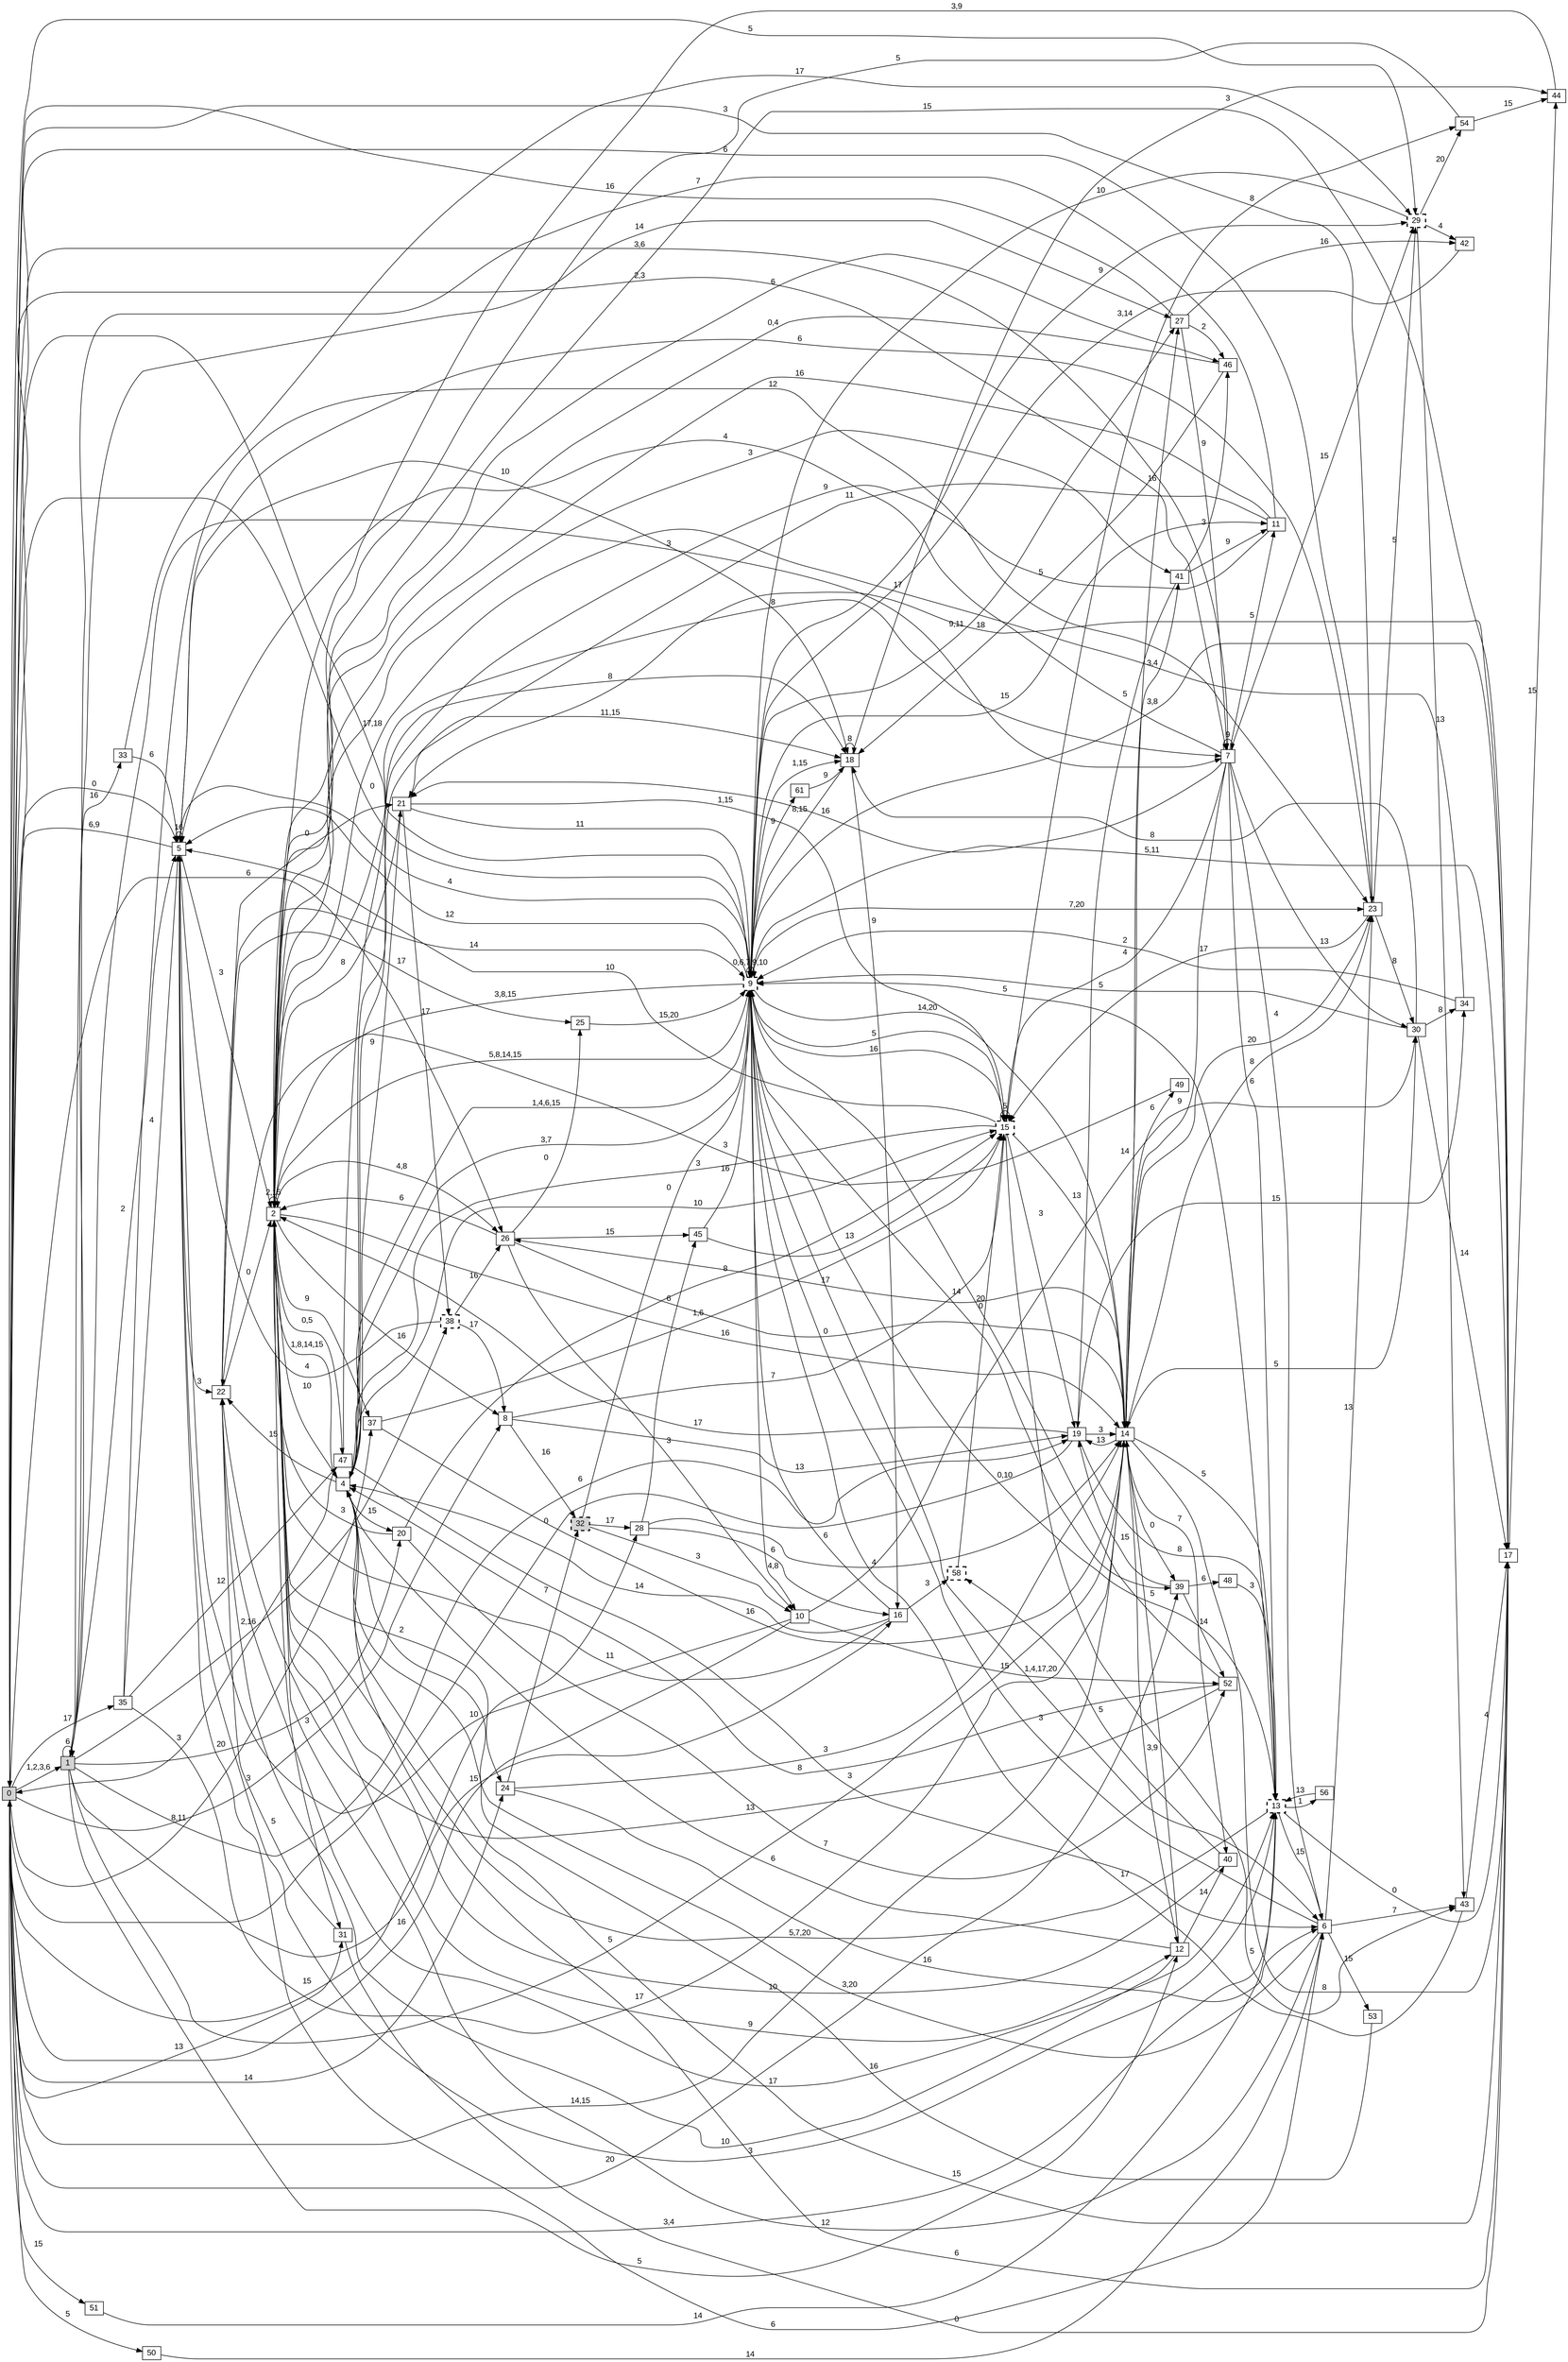 digraph "NDFA" {
  rankdir=LR
  node [shape=box width=0.1 height=0.1 fontname=Arial]
  edge [fontname=Arial]
/* Estados */
 s0 [label="0" style="filled"] /* I:1 F:0 D:0 */
 s1 [label="1" style="filled"] /* I:1 F:0 D:0 */
 s2 [label="2" ] /* I:0 F:0 D:0 */
 s4 [label="4" ] /* I:0 F:0 D:0 */
 s5 [label="5" ] /* I:0 F:0 D:0 */
 s6 [label="6" ] /* I:0 F:0 D:0 */
 s7 [label="7" ] /* I:0 F:0 D:0 */
 s8 [label="8" ] /* I:0 F:0 D:0 */
 s9 [label="9" style="bold,dashed"] /* I:0 F:1 D:0 */
 s10 [label="10" ] /* I:0 F:0 D:0 */
 s11 [label="11" ] /* I:0 F:0 D:0 */
 s12 [label="12" ] /* I:0 F:0 D:0 */
 s13 [label="13" style="bold,dashed"] /* I:0 F:1 D:0 */
 s14 [label="14" ] /* I:0 F:0 D:0 */
 s15 [label="15" style="bold,dashed"] /* I:0 F:1 D:0 */
 s16 [label="16" ] /* I:0 F:0 D:0 */
 s17 [label="17" ] /* I:0 F:0 D:0 */
 s18 [label="18" ] /* I:0 F:0 D:0 */
 s19 [label="19" ] /* I:0 F:0 D:0 */
 s20 [label="20" ] /* I:0 F:0 D:0 */
 s21 [label="21" ] /* I:0 F:0 D:0 */
 s22 [label="22" ] /* I:0 F:0 D:0 */
 s23 [label="23" ] /* I:0 F:0 D:0 */
 s24 [label="24" ] /* I:0 F:0 D:0 */
 s25 [label="25" ] /* I:0 F:0 D:0 */
 s26 [label="26" ] /* I:0 F:0 D:0 */
 s27 [label="27" ] /* I:0 F:0 D:0 */
 s28 [label="28" ] /* I:0 F:0 D:0 */
 s29 [label="29" style="bold,dashed"] /* I:0 F:1 D:0 */
 s30 [label="30" ] /* I:0 F:0 D:0 */
 s31 [label="31" ] /* I:0 F:0 D:0 */
 s32 [label="32" style="filled,bold,dashed"] /* I:1 F:1 D:0 */
 s33 [label="33" ] /* I:0 F:0 D:0 */
 s34 [label="34" ] /* I:0 F:0 D:0 */
 s35 [label="35" ] /* I:0 F:0 D:0 */
 s37 [label="37" ] /* I:0 F:0 D:0 */
 s38 [label="38" style="bold,dashed"] /* I:0 F:1 D:0 */
 s39 [label="39" ] /* I:0 F:0 D:0 */
 s40 [label="40" ] /* I:0 F:0 D:0 */
 s41 [label="41" ] /* I:0 F:0 D:0 */
 s42 [label="42" ] /* I:0 F:0 D:0 */
 s43 [label="43" ] /* I:0 F:0 D:0 */
 s44 [label="44" ] /* I:0 F:0 D:0 */
 s45 [label="45" ] /* I:0 F:0 D:0 */
 s46 [label="46" ] /* I:0 F:0 D:0 */
 s47 [label="47" ] /* I:0 F:0 D:0 */
 s48 [label="48" ] /* I:0 F:0 D:0 */
 s49 [label="49" ] /* I:0 F:0 D:0 */
 s50 [label="50" ] /* I:0 F:0 D:0 */
 s51 [label="51" ] /* I:0 F:0 D:0 */
 s52 [label="52" ] /* I:0 F:0 D:0 */
 s53 [label="53" ] /* I:0 F:0 D:0 */
 s54 [label="54" ] /* I:0 F:0 D:0 */
 s56 [label="56" ] /* I:0 F:0 D:0 */
 s58 [label="58" style="bold,dashed"] /* I:0 F:1 D:0 */
 s61 [label="61" ] /* I:0 F:0 D:0 */
/* Transiciones */
  s0 -> s1 [label="1,2,3,6"]
  s0 -> s5 [label="0"]
  s0 -> s7 [label="2,3"]
  s0 -> s8 [label="3"]
  s0 -> s9 [label="0"]
  s0 -> s14 [label="14,15"]
  s0 -> s23 [label="3"]
  s0 -> s24 [label="14"]
  s0 -> s26 [label="6"]
  s0 -> s28 [label="15"]
  s0 -> s29 [label="5"]
  s0 -> s31 [label="13"]
  s0 -> s35 [label="17"]
  s0 -> s37 [label="8,11"]
  s0 -> s39 [label="20"]
  s0 -> s50 [label="5"]
  s0 -> s51 [label="15"]
  s1 -> s1 [label="6"]
  s1 -> s5 [label="2"]
  s1 -> s7 [label="3"]
  s1 -> s12 [label="5"]
  s1 -> s14 [label="5"]
  s1 -> s16 [label="15"]
  s1 -> s19 [label="6"]
  s1 -> s20 [label="20"]
  s1 -> s27 [label="14"]
  s1 -> s33 [label="16"]
  s1 -> s38 [label="2,16"]
  s2 -> s2 [label="2,15"]
  s2 -> s4 [label="10"]
  s2 -> s7 [label="8"]
  s2 -> s8 [label="16"]
  s2 -> s9 [label="5,8,14,15"]
  s2 -> s12 [label="9"]
  s2 -> s14 [label="16"]
  s2 -> s24 [label="2"]
  s2 -> s26 [label="4,8"]
  s2 -> s31 [label="3"]
  s2 -> s37 [label="9"]
  s2 -> s41 [label="3"]
  s2 -> s46 [label="6"]
  s2 -> s47 [label="0,5"]
  s4 -> s2 [label="1,8,14,15"]
  s4 -> s9 [label="3,7"]
  s4 -> s15 [label="10"]
  s4 -> s17 [label="6"]
  s4 -> s18 [label="11,15"]
  s4 -> s20 [label="15"]
  s4 -> s21 [label="9"]
  s4 -> s22 [label="15"]
  s5 -> s0 [label="6,9"]
  s5 -> s2 [label="3"]
  s5 -> s5 [label="16"]
  s5 -> s6 [label="6"]
  s5 -> s9 [label="4"]
  s5 -> s13 [label="3"]
  s5 -> s18 [label="10"]
  s5 -> s22 [label="3"]
  s6 -> s2 [label="12"]
  s6 -> s4 [label="3,20"]
  s6 -> s9 [label="3"]
  s6 -> s23 [label="13"]
  s6 -> s43 [label="7"]
  s6 -> s53 [label="15"]
  s7 -> s0 [label="3,6"]
  s7 -> s5 [label="4"]
  s7 -> s6 [label="4"]
  s7 -> s7 [label="9"]
  s7 -> s11 [label="5"]
  s7 -> s13 [label="6"]
  s7 -> s14 [label="9"]
  s7 -> s15 [label="4"]
  s7 -> s21 [label="16"]
  s7 -> s29 [label="15"]
  s7 -> s30 [label="13"]
  s8 -> s15 [label="7"]
  s8 -> s19 [label="13"]
  s8 -> s32 [label="16"]
  s9 -> s0 [label="17,18"]
  s9 -> s2 [label="3,8,15"]
  s9 -> s4 [label="1,4,6,15"]
  s9 -> s5 [label="12"]
  s9 -> s6 [label="1,4,17,20"]
  s9 -> s9 [label="0,6,7,9,10"]
  s9 -> s10 [label="4,8"]
  s9 -> s11 [label="15"]
  s9 -> s13 [label="0,10"]
  s9 -> s14 [label="14,20"]
  s9 -> s15 [label="5"]
  s9 -> s17 [label="3,8"]
  s9 -> s18 [label="1,15"]
  s9 -> s23 [label="7,20"]
  s9 -> s27 [label="9,11"]
  s9 -> s29 [label="9"]
  s9 -> s39 [label="14"]
  s9 -> s61 [label="9"]
  s10 -> s0 [label="16"]
  s10 -> s5 [label="10"]
  s10 -> s30 [label="14"]
  s10 -> s52 [label="15"]
  s11 -> s1 [label="7"]
  s11 -> s2 [label="16"]
  s11 -> s4 [label="9"]
  s11 -> s21 [label="11"]
  s12 -> s4 [label="6"]
  s12 -> s14 [label="5"]
  s12 -> s22 [label="10"]
  s12 -> s40 [label="14"]
  s13 -> s0 [label="3,4"]
  s13 -> s2 [label="5,7,20"]
  s13 -> s6 [label="15"]
  s13 -> s9 [label="5"]
  s13 -> s17 [label="0"]
  s13 -> s56 [label="1"]
  s14 -> s12 [label="3,9"]
  s14 -> s13 [label="5"]
  s14 -> s17 [label="8"]
  s14 -> s19 [label="13"]
  s14 -> s23 [label="20"]
  s14 -> s26 [label="17"]
  s14 -> s27 [label="16"]
  s14 -> s30 [label="5"]
  s14 -> s39 [label="0"]
  s14 -> s40 [label="7"]
  s14 -> s41 [label="3,4"]
  s14 -> s49 [label="6"]
  s15 -> s4 [label="3"]
  s15 -> s5 [label="10"]
  s15 -> s9 [label="16"]
  s15 -> s14 [label="13"]
  s15 -> s15 [label="5"]
  s15 -> s19 [label="3"]
  s15 -> s43 [label="5"]
  s15 -> s54 [label="8"]
  s16 -> s2 [label="11"]
  s16 -> s4 [label="14"]
  s16 -> s9 [label="6"]
  s16 -> s58 [label="3"]
  s17 -> s2 [label="15"]
  s17 -> s4 [label="15"]
  s17 -> s9 [label="5,11"]
  s17 -> s21 [label="18"]
  s17 -> s44 [label="15"]
  s18 -> s9 [label="8,15"]
  s18 -> s16 [label="9"]
  s18 -> s18 [label="8"]
  s18 -> s44 [label="3"]
  s19 -> s0 [label="0"]
  s19 -> s2 [label="17"]
  s19 -> s13 [label="8"]
  s19 -> s14 [label="3"]
  s19 -> s34 [label="15"]
  s20 -> s2 [label="3"]
  s20 -> s15 [label="8"]
  s20 -> s52 [label="7"]
  s21 -> s2 [label="8"]
  s21 -> s9 [label="11"]
  s21 -> s15 [label="1,15"]
  s21 -> s38 [label="17"]
  s22 -> s2 [label="0"]
  s22 -> s9 [label="14"]
  s22 -> s13 [label="17"]
  s22 -> s21 [label="0"]
  s22 -> s25 [label="17"]
  s23 -> s0 [label="6"]
  s23 -> s5 [label="6"]
  s23 -> s14 [label="8"]
  s23 -> s15 [label="17"]
  s23 -> s29 [label="5"]
  s23 -> s30 [label="8"]
  s24 -> s6 [label="16"]
  s24 -> s14 [label="3"]
  s24 -> s32 [label="7"]
  s25 -> s9 [label="15,20"]
  s26 -> s2 [label="6"]
  s26 -> s10 [label="3"]
  s26 -> s14 [label="0"]
  s26 -> s25 [label="0"]
  s26 -> s45 [label="15"]
  s27 -> s0 [label="16"]
  s27 -> s7 [label="9"]
  s27 -> s42 [label="16"]
  s27 -> s46 [label="2"]
  s28 -> s14 [label="4"]
  s28 -> s16 [label="6"]
  s28 -> s45 [label="6"]
  s29 -> s9 [label="10"]
  s29 -> s42 [label="4"]
  s29 -> s43 [label="13"]
  s29 -> s54 [label="20"]
  s30 -> s9 [label="5"]
  s30 -> s17 [label="14"]
  s30 -> s18 [label="8"]
  s30 -> s34 [label="8"]
  s31 -> s17 [label="0"]
  s31 -> s22 [label="5"]
  s32 -> s9 [label="0"]
  s32 -> s10 [label="3"]
  s32 -> s28 [label="17"]
  s33 -> s5 [label="6"]
  s33 -> s29 [label="17"]
  s34 -> s2 [label="17"]
  s34 -> s9 [label="2"]
  s35 -> s5 [label="4"]
  s35 -> s14 [label="17"]
  s35 -> s23 [label="12"]
  s35 -> s47 [label="12"]
  s37 -> s14 [label="16"]
  s37 -> s15 [label="1,6"]
  s38 -> s5 [label="4"]
  s38 -> s8 [label="17"]
  s38 -> s26 [label="16"]
  s39 -> s19 [label="15"]
  s39 -> s48 [label="6"]
  s39 -> s52 [label="14"]
  s40 -> s2 [label="10"]
  s40 -> s58 [label="5"]
  s41 -> s11 [label="9"]
  s41 -> s19 [label="5"]
  s41 -> s46 [label="3"]
  s42 -> s9 [label="3,14"]
  s43 -> s9 [label="17"]
  s43 -> s17 [label="4"]
  s44 -> s2 [label="3,9"]
  s45 -> s9 [label="16"]
  s45 -> s15 [label="13"]
  s46 -> s2 [label="0,4"]
  s46 -> s18 [label="5"]
  s47 -> s0 [label="3"]
  s47 -> s6 [label="3"]
  s47 -> s18 [label="8"]
  s48 -> s13 [label="3"]
  s49 -> s22 [label="3"]
  s50 -> s6 [label="14"]
  s51 -> s13 [label="14"]
  s52 -> s4 [label="8"]
  s52 -> s9 [label="20"]
  s52 -> s22 [label="13"]
  s53 -> s4 [label="16"]
  s54 -> s2 [label="5"]
  s54 -> s44 [label="15"]
  s56 -> s13 [label="13"]
  s58 -> s15 [label="0"]
  s61 -> s18 [label="9"]
}
